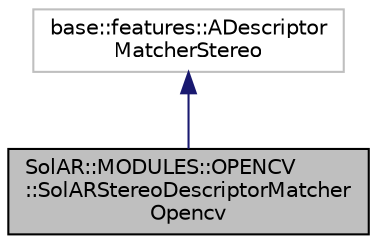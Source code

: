 digraph "SolAR::MODULES::OPENCV::SolARStereoDescriptorMatcherOpencv"
{
 // LATEX_PDF_SIZE
  edge [fontname="Helvetica",fontsize="10",labelfontname="Helvetica",labelfontsize="10"];
  node [fontname="Helvetica",fontsize="10",shape=record];
  Node1 [label="SolAR::MODULES::OPENCV\l::SolARStereoDescriptorMatcher\lOpencv",height=0.2,width=0.4,color="black", fillcolor="grey75", style="filled", fontcolor="black",tooltip="Matches two sets of descriptors from stereo images. UUID: a2740dbd-a17d-4a48-9f3f-3ddc38479745"];
  Node2 -> Node1 [dir="back",color="midnightblue",fontsize="10",style="solid",fontname="Helvetica"];
  Node2 [label="base::features::ADescriptor\lMatcherStereo",height=0.2,width=0.4,color="grey75", fillcolor="white", style="filled",tooltip=" "];
}
